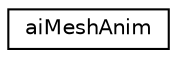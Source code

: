 digraph "Graphical Class Hierarchy"
{
  edge [fontname="Helvetica",fontsize="10",labelfontname="Helvetica",labelfontsize="10"];
  node [fontname="Helvetica",fontsize="10",shape=record];
  rankdir="LR";
  Node1 [label="aiMeshAnim",height=0.2,width=0.4,color="black", fillcolor="white", style="filled",URL="$structai_mesh_anim.html"];
}
